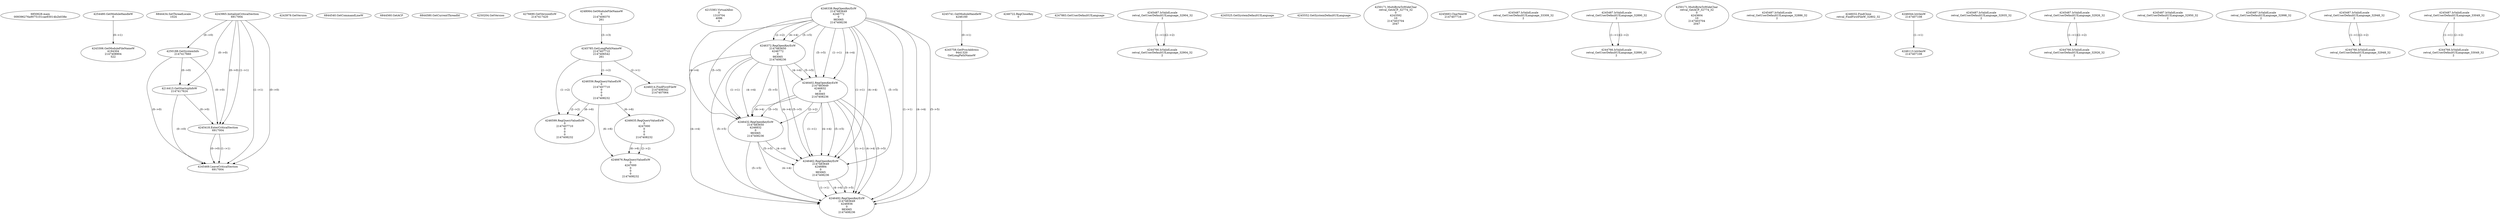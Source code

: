// Global SCDG with merge call
digraph {
	0 [label="6850628.main
009396276a9075101cae93014b2b038e"]
	1 [label="4254480.GetModuleHandleW
0"]
	2 [label="6844434.SetThreadLocale
1024"]
	3 [label="4243965.InitializeCriticalSection
6917004"]
	4 [label="4243979.GetVersion
"]
	5 [label="4250188.GetSystemInfo
2147417660"]
	3 -> 5 [label="(0-->0)"]
	6 [label="6844540.GetCommandLineW
"]
	7 [label="4214413.GetStartupInfoW
2147417624"]
	3 -> 7 [label="(0-->0)"]
	5 -> 7 [label="(0-->0)"]
	8 [label="6844560.GetACP
"]
	9 [label="6844580.GetCurrentThreadId
"]
	10 [label="4250204.GetVersion
"]
	11 [label="4276690.GetVersionExW
2147417420"]
	12 [label="4243306.GetModuleFileNameW
4194304
2147408904
522"]
	1 -> 12 [label="(0-->1)"]
	13 [label="4248064.GetModuleFileNameW
0
2147408370
261"]
	14 [label="4215383.VirtualAlloc
0
1310704
4096
4"]
	15 [label="4246338.RegOpenKeyExW
2147483649
4246772
0
983065
2147408236"]
	16 [label="4245741.GetModuleHandleW
4246160"]
	17 [label="4245758.GetProcAddress
9441320
GetLongPathNameW"]
	16 -> 17 [label="(0-->1)"]
	18 [label="4245785.GetLongPathNameW
2147407710
2147406542
261"]
	13 -> 18 [label="(3-->3)"]
	19 [label="4246556.RegQueryValueExW
0
2147407710
0
0
0
2147408232"]
	18 -> 19 [label="(1-->2)"]
	20 [label="4246635.RegQueryValueExW
0
4247000
0
0
0
2147408232"]
	19 -> 20 [label="(6-->6)"]
	21 [label="4246722.RegCloseKey
0"]
	22 [label="4247883.GetUserDefaultUILanguage
"]
	23 [label="4245418.EnterCriticalSection
6917004"]
	3 -> 23 [label="(1-->1)"]
	3 -> 23 [label="(0-->0)"]
	5 -> 23 [label="(0-->0)"]
	7 -> 23 [label="(0-->0)"]
	24 [label="4245469.LeaveCriticalSection
6917004"]
	3 -> 24 [label="(1-->1)"]
	23 -> 24 [label="(1-->1)"]
	3 -> 24 [label="(0-->0)"]
	5 -> 24 [label="(0-->0)"]
	7 -> 24 [label="(0-->0)"]
	23 -> 24 [label="(0-->0)"]
	25 [label="4245487.IsValidLocale
retval_GetUserDefaultUILanguage_32904_32
2"]
	26 [label="4244766.IsValidLocale
retval_GetUserDefaultUILanguage_32904_32
2"]
	25 -> 26 [label="(1-->1)"]
	25 -> 26 [label="(2-->2)"]
	27 [label="4245525.GetSystemDefaultUILanguage
"]
	28 [label="4245552.GetSystemDefaultUILanguage
"]
	29 [label="4250171.MultiByteToWideChar
retval_GetACP_32774_32
0
4243592
10
2147403704
2047"]
	30 [label="4246372.RegOpenKeyExW
2147483650
4246772
0
983065
2147408236"]
	15 -> 30 [label="(2-->2)"]
	15 -> 30 [label="(4-->4)"]
	15 -> 30 [label="(5-->5)"]
	31 [label="4246402.RegOpenKeyExW
2147483649
4246832
0
983065
2147408236"]
	15 -> 31 [label="(1-->1)"]
	15 -> 31 [label="(4-->4)"]
	30 -> 31 [label="(4-->4)"]
	15 -> 31 [label="(5-->5)"]
	30 -> 31 [label="(5-->5)"]
	32 [label="4246432.RegOpenKeyExW
2147483650
4246832
0
983065
2147408236"]
	30 -> 32 [label="(1-->1)"]
	31 -> 32 [label="(2-->2)"]
	15 -> 32 [label="(4-->4)"]
	30 -> 32 [label="(4-->4)"]
	31 -> 32 [label="(4-->4)"]
	15 -> 32 [label="(5-->5)"]
	30 -> 32 [label="(5-->5)"]
	31 -> 32 [label="(5-->5)"]
	33 [label="4245683.CharNextW
2147407716"]
	34 [label="4246599.RegQueryValueExW
0
2147407710
0
0
0
2147408232"]
	18 -> 34 [label="(1-->2)"]
	19 -> 34 [label="(2-->2)"]
	19 -> 34 [label="(6-->6)"]
	35 [label="4245487.IsValidLocale
retval_GetUserDefaultUILanguage_33309_32
2"]
	36 [label="4246462.RegOpenKeyExW
2147483649
4246884
0
983065
2147408236"]
	15 -> 36 [label="(1-->1)"]
	31 -> 36 [label="(1-->1)"]
	15 -> 36 [label="(4-->4)"]
	30 -> 36 [label="(4-->4)"]
	31 -> 36 [label="(4-->4)"]
	32 -> 36 [label="(4-->4)"]
	15 -> 36 [label="(5-->5)"]
	30 -> 36 [label="(5-->5)"]
	31 -> 36 [label="(5-->5)"]
	32 -> 36 [label="(5-->5)"]
	37 [label="4246492.RegOpenKeyExW
2147483649
4246936
0
983065
2147408236"]
	15 -> 37 [label="(1-->1)"]
	31 -> 37 [label="(1-->1)"]
	36 -> 37 [label="(1-->1)"]
	15 -> 37 [label="(4-->4)"]
	30 -> 37 [label="(4-->4)"]
	31 -> 37 [label="(4-->4)"]
	32 -> 37 [label="(4-->4)"]
	36 -> 37 [label="(4-->4)"]
	15 -> 37 [label="(5-->5)"]
	30 -> 37 [label="(5-->5)"]
	31 -> 37 [label="(5-->5)"]
	32 -> 37 [label="(5-->5)"]
	36 -> 37 [label="(5-->5)"]
	38 [label="4245487.IsValidLocale
retval_GetUserDefaultUILanguage_32890_32
2"]
	39 [label="4244766.IsValidLocale
retval_GetUserDefaultUILanguage_32890_32
2"]
	38 -> 39 [label="(1-->1)"]
	38 -> 39 [label="(2-->2)"]
	40 [label="4250171.MultiByteToWideChar
retval_GetACP_32774_32
0
4243604
10
2147403704
2047"]
	41 [label="4245487.IsValidLocale
retval_GetUserDefaultUILanguage_32886_32
2"]
	42 [label="4246014.FindFirstFileW
2147406542
2147407064"]
	18 -> 42 [label="(2-->1)"]
	43 [label="4246032.FindClose
retval_FindFirstFileW_32802_32"]
	44 [label="4246044.lstrlenW
2147407108"]
	45 [label="4246113.lstrlenW
2147407108"]
	44 -> 45 [label="(1-->1)"]
	46 [label="4245487.IsValidLocale
retval_GetUserDefaultUILanguage_32935_32
2"]
	47 [label="4245487.IsValidLocale
retval_GetUserDefaultUILanguage_32926_32
2"]
	48 [label="4245487.IsValidLocale
retval_GetUserDefaultUILanguage_32950_32
2"]
	49 [label="4244766.IsValidLocale
retval_GetUserDefaultUILanguage_32926_32
2"]
	47 -> 49 [label="(1-->1)"]
	47 -> 49 [label="(2-->2)"]
	50 [label="4246676.RegQueryValueExW
0
4247000
0
0
0
2147408232"]
	20 -> 50 [label="(2-->2)"]
	19 -> 50 [label="(6-->6)"]
	20 -> 50 [label="(6-->6)"]
	51 [label="4245487.IsValidLocale
retval_GetUserDefaultUILanguage_32998_32
2"]
	52 [label="4245487.IsValidLocale
retval_GetUserDefaultUILanguage_32948_32
2"]
	53 [label="4244766.IsValidLocale
retval_GetUserDefaultUILanguage_32948_32
2"]
	52 -> 53 [label="(1-->1)"]
	52 -> 53 [label="(2-->2)"]
	54 [label="4245487.IsValidLocale
retval_GetUserDefaultUILanguage_33049_32
2"]
	55 [label="4244766.IsValidLocale
retval_GetUserDefaultUILanguage_33049_32
2"]
	54 -> 55 [label="(1-->1)"]
	54 -> 55 [label="(2-->2)"]
}
